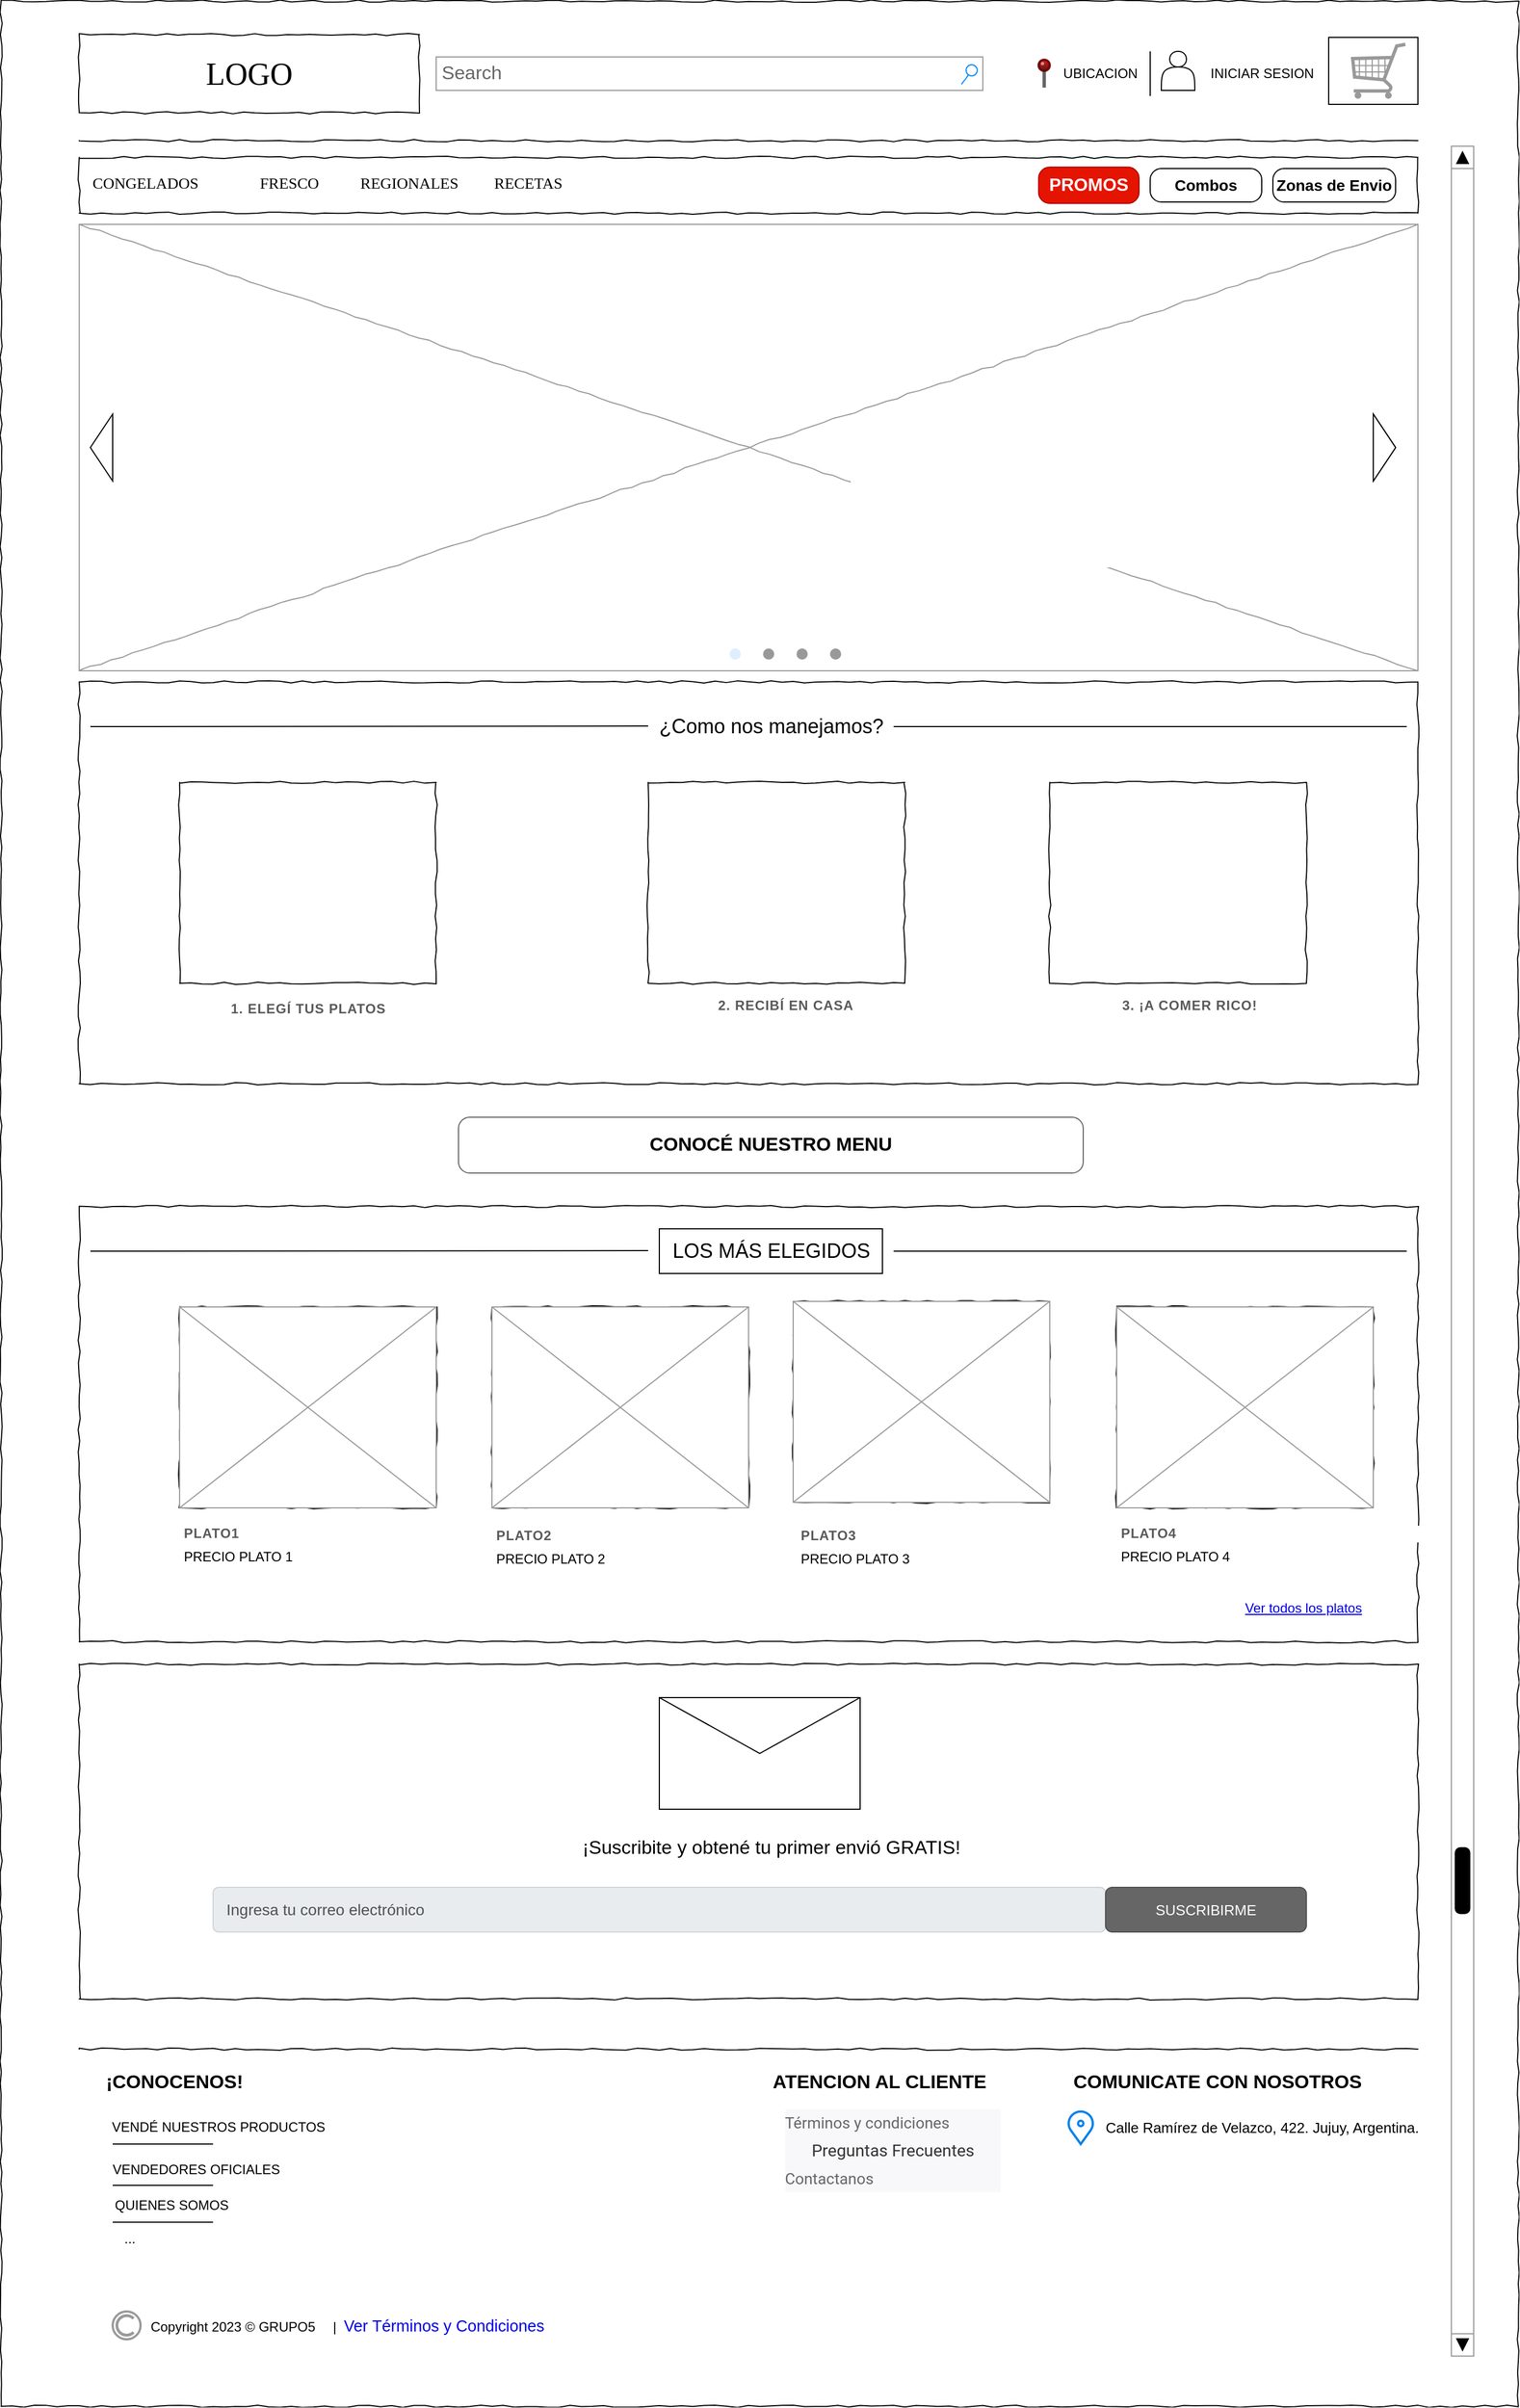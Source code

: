 <mxfile version="21.3.7" type="device">
  <diagram name="Page-1" id="03018318-947c-dd8e-b7a3-06fadd420f32">
    <mxGraphModel dx="6836" dy="3024" grid="1" gridSize="10" guides="1" tooltips="1" connect="1" arrows="1" fold="1" page="1" pageScale="1" pageWidth="1100" pageHeight="850" background="none" math="0" shadow="0">
      <root>
        <mxCell id="0" />
        <mxCell id="1" parent="0" />
        <mxCell id="677b7b8949515195-1" value="" style="whiteSpace=wrap;html=1;rounded=0;shadow=0;labelBackgroundColor=none;strokeColor=#000000;strokeWidth=1;fillColor=none;fontFamily=Verdana;fontSize=12;fontColor=#000000;align=center;comic=1;" parent="1" vertex="1">
          <mxGeometry x="30" y="720" width="1200" height="360" as="geometry" />
        </mxCell>
        <mxCell id="677b7b8949515195-2" value="LOGO" style="whiteSpace=wrap;html=1;rounded=0;shadow=0;labelBackgroundColor=none;strokeWidth=1;fontFamily=Verdana;fontSize=28;align=center;comic=1;" parent="1" vertex="1">
          <mxGeometry x="30" y="140" width="305" height="70" as="geometry" />
        </mxCell>
        <mxCell id="677b7b8949515195-3" value="Search" style="strokeWidth=1;shadow=0;dashed=0;align=center;html=1;shape=mxgraph.mockup.forms.searchBox;strokeColor=#999999;mainText=;strokeColor2=#008cff;fontColor=#666666;fontSize=17;align=left;spacingLeft=3;rounded=0;labelBackgroundColor=none;comic=1;" parent="1" vertex="1">
          <mxGeometry x="350" y="160" width="490" height="30" as="geometry" />
        </mxCell>
        <mxCell id="677b7b8949515195-9" value="" style="line;strokeWidth=1;html=1;rounded=0;shadow=0;labelBackgroundColor=none;fillColor=none;fontFamily=Verdana;fontSize=14;fontColor=#000000;align=center;comic=1;" parent="1" vertex="1">
          <mxGeometry x="30" y="230" width="1200" height="10" as="geometry" />
        </mxCell>
        <mxCell id="677b7b8949515195-10" value="" style="whiteSpace=wrap;html=1;rounded=0;shadow=0;labelBackgroundColor=none;strokeWidth=1;fillColor=none;fontFamily=Verdana;fontSize=12;align=center;comic=1;" parent="1" vertex="1">
          <mxGeometry x="30" y="250" width="1200" height="50" as="geometry" />
        </mxCell>
        <mxCell id="677b7b8949515195-11" value="CONGELADOS" style="text;html=1;points=[];align=left;verticalAlign=top;spacingTop=-4;fontSize=14;fontFamily=Verdana" parent="1" vertex="1">
          <mxGeometry x="40" y="262.5" width="110" height="25" as="geometry" />
        </mxCell>
        <mxCell id="677b7b8949515195-12" value="FRESCO" style="text;html=1;points=[];align=left;verticalAlign=top;spacingTop=-4;fontSize=14;fontFamily=Verdana" parent="1" vertex="1">
          <mxGeometry x="190" y="262.5" width="60" height="20" as="geometry" />
        </mxCell>
        <mxCell id="677b7b8949515195-13" value="REGIONALES" style="text;html=1;points=[];align=left;verticalAlign=top;spacingTop=-4;fontSize=14;fontFamily=Verdana" parent="1" vertex="1">
          <mxGeometry x="280" y="262.5" width="60" height="20" as="geometry" />
        </mxCell>
        <mxCell id="677b7b8949515195-14" value="RECETAS" style="text;html=1;points=[];align=left;verticalAlign=top;spacingTop=-4;fontSize=14;fontFamily=Verdana" parent="1" vertex="1">
          <mxGeometry x="400" y="262.5" width="60" height="20" as="geometry" />
        </mxCell>
        <mxCell id="677b7b8949515195-16" value="" style="verticalLabelPosition=bottom;shadow=0;dashed=0;align=center;html=1;verticalAlign=top;strokeWidth=1;shape=mxgraph.mockup.graphics.simpleIcon;strokeColor=#999999;rounded=0;labelBackgroundColor=none;fontFamily=Verdana;fontSize=14;fontColor=#000000;comic=1;" parent="1" vertex="1">
          <mxGeometry x="30" y="310" width="1200" height="400" as="geometry" />
        </mxCell>
        <mxCell id="677b7b8949515195-26" value="" style="whiteSpace=wrap;html=1;rounded=0;shadow=0;labelBackgroundColor=none;strokeWidth=1;fillColor=none;fontFamily=Verdana;fontSize=12;align=center;comic=1;" parent="1" vertex="1">
          <mxGeometry x="120" y="810" width="230" height="180" as="geometry" />
        </mxCell>
        <mxCell id="N2P7qjRm0vOSXLwIqq0e-2" value="" style="verticalLabelPosition=bottom;shadow=0;dashed=0;align=center;html=1;verticalAlign=top;strokeWidth=1;shape=mxgraph.mockup.misc.shoppingCart;strokeColor=#999999;" vertex="1" parent="1">
          <mxGeometry x="1170" y="147.5" width="50" height="50" as="geometry" />
        </mxCell>
        <mxCell id="N2P7qjRm0vOSXLwIqq0e-4" value="" style="verticalLabelPosition=bottom;shadow=0;dashed=0;align=center;html=1;verticalAlign=top;strokeWidth=1;shape=mxgraph.mockup.navigation.pageControl;fillColor=#999999;strokeColor=#ddeeff;" vertex="1" parent="1">
          <mxGeometry x="613" y="680" width="100" height="30" as="geometry" />
        </mxCell>
        <mxCell id="N2P7qjRm0vOSXLwIqq0e-11" value="" style="shape=actor;whiteSpace=wrap;html=1;" vertex="1" parent="1">
          <mxGeometry x="1000" y="155" width="30" height="35" as="geometry" />
        </mxCell>
        <mxCell id="N2P7qjRm0vOSXLwIqq0e-12" value="" style="endArrow=none;html=1;rounded=0;" edge="1" parent="1">
          <mxGeometry width="50" height="50" relative="1" as="geometry">
            <mxPoint x="990" y="195" as="sourcePoint" />
            <mxPoint x="990" y="155" as="targetPoint" />
          </mxGeometry>
        </mxCell>
        <mxCell id="N2P7qjRm0vOSXLwIqq0e-13" value="" style="verticalLabelPosition=top;shadow=0;dashed=0;align=center;html=1;verticalAlign=bottom;strokeWidth=1;shape=mxgraph.mockup.misc.pin;fillColor2=#dd0000;fillColor3=#440000;strokeColor=#660000;" vertex="1" parent="1">
          <mxGeometry x="890" y="162.5" width="10" height="25" as="geometry" />
        </mxCell>
        <mxCell id="N2P7qjRm0vOSXLwIqq0e-16" value="UBICACION" style="text;html=1;align=center;verticalAlign=middle;resizable=0;points=[];autosize=1;strokeColor=none;fillColor=none;" vertex="1" parent="1">
          <mxGeometry x="900" y="160" width="90" height="30" as="geometry" />
        </mxCell>
        <mxCell id="N2P7qjRm0vOSXLwIqq0e-17" value="INICIAR SESION" style="text;html=1;align=center;verticalAlign=middle;resizable=0;points=[];autosize=1;strokeColor=none;fillColor=none;" vertex="1" parent="1">
          <mxGeometry x="1030" y="160" width="120" height="30" as="geometry" />
        </mxCell>
        <mxCell id="N2P7qjRm0vOSXLwIqq0e-18" value="" style="rounded=0;whiteSpace=wrap;html=1;fillColor=none;" vertex="1" parent="1">
          <mxGeometry x="1150" y="142.5" width="80" height="60" as="geometry" />
        </mxCell>
        <mxCell id="N2P7qjRm0vOSXLwIqq0e-20" value="" style="triangle;whiteSpace=wrap;html=1;" vertex="1" parent="1">
          <mxGeometry x="1190" y="480" width="20" height="60" as="geometry" />
        </mxCell>
        <mxCell id="N2P7qjRm0vOSXLwIqq0e-22" value="" style="triangle;whiteSpace=wrap;html=1;" vertex="1" parent="1">
          <mxGeometry x="1190" y="480" width="20" height="60" as="geometry" />
        </mxCell>
        <mxCell id="N2P7qjRm0vOSXLwIqq0e-23" value="" style="triangle;whiteSpace=wrap;html=1;rotation=-180;" vertex="1" parent="1">
          <mxGeometry x="40" y="480" width="20" height="60" as="geometry" />
        </mxCell>
        <mxCell id="N2P7qjRm0vOSXLwIqq0e-24" value="&lt;font style=&quot;font-size: 16px;&quot;&gt;PROMOS&lt;/font&gt;" style="strokeWidth=1;shadow=0;dashed=0;align=center;html=1;shape=mxgraph.mockup.buttons.button;strokeColor=#B20000;fontColor=#ffffff;mainText=;buttonStyle=round;fontSize=17;fontStyle=1;fillColor=#e51400;whiteSpace=wrap;" vertex="1" parent="1">
          <mxGeometry x="890" y="258.75" width="90" height="32.5" as="geometry" />
        </mxCell>
        <mxCell id="N2P7qjRm0vOSXLwIqq0e-31" value="&lt;font style=&quot;font-size: 14px;&quot; color=&quot;#000000&quot;&gt;Combos&lt;/font&gt;" style="strokeWidth=1;shadow=0;dashed=0;align=center;html=1;shape=mxgraph.mockup.buttons.button;strokeColor=default;fontColor=#ffffff;mainText=;buttonStyle=round;fontSize=17;fontStyle=1;fillColor=default;whiteSpace=wrap;gradientColor=none;" vertex="1" parent="1">
          <mxGeometry x="990" y="260" width="100" height="30" as="geometry" />
        </mxCell>
        <mxCell id="N2P7qjRm0vOSXLwIqq0e-32" value="&lt;font style=&quot;font-size: 14px;&quot; color=&quot;#000000&quot;&gt;Zonas de Envio&lt;/font&gt;" style="strokeWidth=1;shadow=0;dashed=0;align=center;html=1;shape=mxgraph.mockup.buttons.button;strokeColor=default;fontColor=#ffffff;mainText=;buttonStyle=round;fontSize=17;fontStyle=1;fillColor=default;whiteSpace=wrap;gradientColor=none;" vertex="1" parent="1">
          <mxGeometry x="1100" y="260" width="110" height="30" as="geometry" />
        </mxCell>
        <mxCell id="N2P7qjRm0vOSXLwIqq0e-33" value="&lt;font style=&quot;font-size: 18px;&quot;&gt;¿Como nos manejamos?&lt;/font&gt;" style="text;html=1;align=center;verticalAlign=middle;resizable=0;points=[];autosize=1;strokeColor=none;fillColor=none;" vertex="1" parent="1">
          <mxGeometry x="540" y="740" width="220" height="40" as="geometry" />
        </mxCell>
        <mxCell id="N2P7qjRm0vOSXLwIqq0e-34" value="" style="endArrow=none;html=1;rounded=0;" edge="1" parent="1">
          <mxGeometry width="50" height="50" relative="1" as="geometry">
            <mxPoint x="40" y="760" as="sourcePoint" />
            <mxPoint x="540" y="759.5" as="targetPoint" />
          </mxGeometry>
        </mxCell>
        <mxCell id="N2P7qjRm0vOSXLwIqq0e-35" value="" style="endArrow=none;html=1;rounded=0;" edge="1" parent="1">
          <mxGeometry width="50" height="50" relative="1" as="geometry">
            <mxPoint x="760" y="760" as="sourcePoint" />
            <mxPoint x="1220" y="760" as="targetPoint" />
          </mxGeometry>
        </mxCell>
        <mxCell id="N2P7qjRm0vOSXLwIqq0e-36" value="" style="whiteSpace=wrap;html=1;rounded=0;shadow=0;labelBackgroundColor=none;strokeWidth=1;fillColor=none;fontFamily=Verdana;fontSize=12;align=center;comic=1;" vertex="1" parent="1">
          <mxGeometry x="540" y="810" width="230" height="180" as="geometry" />
        </mxCell>
        <mxCell id="N2P7qjRm0vOSXLwIqq0e-37" value="" style="whiteSpace=wrap;html=1;rounded=0;shadow=0;labelBackgroundColor=none;strokeWidth=1;fillColor=none;fontFamily=Verdana;fontSize=12;align=center;comic=1;" vertex="1" parent="1">
          <mxGeometry x="900" y="810" width="230" height="180" as="geometry" />
        </mxCell>
        <mxCell id="N2P7qjRm0vOSXLwIqq0e-38" value="&lt;h5 style=&quot;box-sizing: border-box; color: rgb(88, 89, 91); width: 329.984px; margin-top: 0px; margin-bottom: 0.5em; text-rendering: optimizespeed; font-size: 1em; font-family: Montserrat, sans-serif; line-height: 1.2; letter-spacing: 0.05em; text-transform: uppercase; background-color: rgb(255, 255, 255);&quot; class=&quot;uppercase&quot;&gt;1. ELEGÍ TUS PLATOS&lt;/h5&gt;&lt;div&gt;&lt;br&gt;&lt;/div&gt;" style="text;html=1;align=center;verticalAlign=middle;resizable=0;points=[];autosize=1;strokeColor=none;fillColor=none;" vertex="1" parent="1">
          <mxGeometry x="60" y="998" width="350" height="50" as="geometry" />
        </mxCell>
        <mxCell id="N2P7qjRm0vOSXLwIqq0e-39" value="&lt;h5 style=&quot;box-sizing: border-box; color: rgb(88, 89, 91); width: 329.984px; margin-top: 0px; margin-bottom: 0.5em; text-rendering: optimizespeed; font-size: 1em; font-family: Montserrat, sans-serif; line-height: 1.2; letter-spacing: 0.05em; text-transform: uppercase; background-color: rgb(255, 255, 255);&quot; class=&quot;uppercase&quot;&gt;2. RECIBÍ EN CASA&lt;/h5&gt;" style="text;html=1;align=center;verticalAlign=middle;resizable=0;points=[];autosize=1;strokeColor=none;fillColor=none;" vertex="1" parent="1">
          <mxGeometry x="488" y="998" width="350" height="30" as="geometry" />
        </mxCell>
        <mxCell id="N2P7qjRm0vOSXLwIqq0e-41" value="&lt;h5 style=&quot;box-sizing: border-box; color: rgb(88, 89, 91); width: 329.984px; margin-top: 0px; margin-bottom: 0.5em; text-rendering: optimizespeed; font-size: 1em; font-family: Montserrat, sans-serif; line-height: 1.2; letter-spacing: 0.05em; text-transform: uppercase; background-color: rgb(255, 255, 255);&quot; class=&quot;uppercase&quot;&gt;3. ¡A COMER RICO!&lt;/h5&gt;" style="text;html=1;align=center;verticalAlign=middle;resizable=0;points=[];autosize=1;strokeColor=none;fillColor=none;" vertex="1" parent="1">
          <mxGeometry x="850" y="998" width="350" height="30" as="geometry" />
        </mxCell>
        <mxCell id="N2P7qjRm0vOSXLwIqq0e-42" value="&lt;font color=&quot;#000000&quot;&gt;CONOCÉ NUESTRO MENU&lt;/font&gt;" style="strokeWidth=1;shadow=0;dashed=0;align=center;html=1;shape=mxgraph.mockup.buttons.button;strokeColor=#666666;fontColor=#ffffff;mainText=;buttonStyle=round;fontSize=17;fontStyle=1;fillColor=none;whiteSpace=wrap;" vertex="1" parent="1">
          <mxGeometry x="370" y="1110" width="560" height="50" as="geometry" />
        </mxCell>
        <mxCell id="N2P7qjRm0vOSXLwIqq0e-43" value="" style="whiteSpace=wrap;html=1;rounded=0;shadow=0;labelBackgroundColor=none;strokeColor=#000000;strokeWidth=1;fillColor=none;fontFamily=Verdana;fontSize=12;fontColor=#000000;align=center;comic=1;" vertex="1" parent="1">
          <mxGeometry x="30" y="1190" width="1200" height="390" as="geometry" />
        </mxCell>
        <mxCell id="N2P7qjRm0vOSXLwIqq0e-44" value="" style="whiteSpace=wrap;html=1;rounded=0;shadow=0;labelBackgroundColor=none;strokeWidth=1;fillColor=none;fontFamily=Verdana;fontSize=12;align=center;comic=1;" vertex="1" parent="1">
          <mxGeometry x="120" y="1280" width="230" height="180" as="geometry" />
        </mxCell>
        <mxCell id="N2P7qjRm0vOSXLwIqq0e-45" value="&lt;span style=&quot;font-size: 18px;&quot;&gt;LOS MÁS ELEGIDOS&lt;/span&gt;" style="text;html=1;align=center;verticalAlign=middle;resizable=0;points=[];autosize=1;strokeColor=default;fillColor=none;" vertex="1" parent="1">
          <mxGeometry x="550" y="1210" width="200" height="40" as="geometry" />
        </mxCell>
        <mxCell id="N2P7qjRm0vOSXLwIqq0e-46" value="" style="endArrow=none;html=1;rounded=0;" edge="1" parent="1">
          <mxGeometry width="50" height="50" relative="1" as="geometry">
            <mxPoint x="40" y="1230" as="sourcePoint" />
            <mxPoint x="540" y="1229.5" as="targetPoint" />
          </mxGeometry>
        </mxCell>
        <mxCell id="N2P7qjRm0vOSXLwIqq0e-47" value="" style="endArrow=none;html=1;rounded=0;" edge="1" parent="1">
          <mxGeometry width="50" height="50" relative="1" as="geometry">
            <mxPoint x="760" y="1230" as="sourcePoint" />
            <mxPoint x="1220" y="1230" as="targetPoint" />
          </mxGeometry>
        </mxCell>
        <mxCell id="N2P7qjRm0vOSXLwIqq0e-48" value="" style="whiteSpace=wrap;html=1;rounded=0;shadow=0;labelBackgroundColor=none;strokeWidth=1;fillColor=none;fontFamily=Verdana;fontSize=12;align=center;comic=1;" vertex="1" parent="1">
          <mxGeometry x="400" y="1280" width="230" height="180" as="geometry" />
        </mxCell>
        <mxCell id="N2P7qjRm0vOSXLwIqq0e-49" value="" style="whiteSpace=wrap;html=1;rounded=0;shadow=0;labelBackgroundColor=none;strokeWidth=1;fillColor=none;fontFamily=Verdana;fontSize=12;align=center;comic=1;" vertex="1" parent="1">
          <mxGeometry x="670" y="1275" width="230" height="180" as="geometry" />
        </mxCell>
        <mxCell id="N2P7qjRm0vOSXLwIqq0e-50" value="&lt;h5 style=&quot;text-align: left; box-sizing: border-box; color: rgb(88, 89, 91); width: 329.984px; margin-top: 0px; margin-bottom: 0.5em; text-rendering: optimizespeed; font-size: 1em; font-family: Montserrat, sans-serif; line-height: 1.2; letter-spacing: 0.05em; text-transform: uppercase; background-color: rgb(255, 255, 255);&quot; class=&quot;uppercase&quot;&gt;&lt;span style=&quot;white-space: pre;&quot;&gt;&#x9;&lt;/span&gt;&lt;span style=&quot;white-space: pre;&quot;&gt;&#x9;&lt;/span&gt;PLATO1&lt;/h5&gt;&lt;div style=&quot;text-align: left;&quot;&gt;&lt;span style=&quot;white-space: pre;&quot;&gt;&#x9;&lt;/span&gt;&lt;span style=&quot;white-space: pre;&quot;&gt;&#x9;&lt;/span&gt;PRECIO PLATO 1&lt;br&gt;&lt;/div&gt;" style="text;html=1;align=center;verticalAlign=middle;resizable=0;points=[];autosize=1;strokeColor=none;fillColor=none;" vertex="1" parent="1">
          <mxGeometry x="60" y="1468" width="350" height="50" as="geometry" />
        </mxCell>
        <mxCell id="N2P7qjRm0vOSXLwIqq0e-53" value="" style="whiteSpace=wrap;html=1;rounded=0;shadow=0;labelBackgroundColor=none;strokeWidth=1;fillColor=none;fontFamily=Verdana;fontSize=12;align=center;comic=1;" vertex="1" parent="1">
          <mxGeometry x="960" y="1280" width="230" height="180" as="geometry" />
        </mxCell>
        <UserObject label="Ver todos los platos" link="https://www.draw.io" id="N2P7qjRm0vOSXLwIqq0e-55">
          <mxCell style="text;html=1;strokeColor=none;fillColor=none;whiteSpace=wrap;align=center;verticalAlign=middle;fontColor=#0000EE;fontStyle=4;" vertex="1" parent="1">
            <mxGeometry x="1055" y="1530" width="145" height="40" as="geometry" />
          </mxCell>
        </UserObject>
        <mxCell id="N2P7qjRm0vOSXLwIqq0e-56" value="" style="verticalLabelPosition=bottom;shadow=0;dashed=0;align=center;html=1;verticalAlign=top;strokeWidth=1;shape=mxgraph.mockup.graphics.simpleIcon;strokeColor=#999999;" vertex="1" parent="1">
          <mxGeometry x="120" y="1280" width="230" height="180" as="geometry" />
        </mxCell>
        <mxCell id="N2P7qjRm0vOSXLwIqq0e-57" value="" style="verticalLabelPosition=bottom;shadow=0;dashed=0;align=center;html=1;verticalAlign=top;strokeWidth=1;shape=mxgraph.mockup.graphics.simpleIcon;strokeColor=#999999;" vertex="1" parent="1">
          <mxGeometry x="400" y="1280" width="230" height="180" as="geometry" />
        </mxCell>
        <mxCell id="N2P7qjRm0vOSXLwIqq0e-58" value="" style="verticalLabelPosition=bottom;shadow=0;dashed=0;align=center;html=1;verticalAlign=top;strokeWidth=1;shape=mxgraph.mockup.graphics.simpleIcon;strokeColor=#999999;" vertex="1" parent="1">
          <mxGeometry x="670" y="1275" width="230" height="180" as="geometry" />
        </mxCell>
        <mxCell id="N2P7qjRm0vOSXLwIqq0e-59" value="" style="verticalLabelPosition=bottom;shadow=0;dashed=0;align=center;html=1;verticalAlign=top;strokeWidth=1;shape=mxgraph.mockup.graphics.simpleIcon;strokeColor=#999999;" vertex="1" parent="1">
          <mxGeometry x="960" y="1280" width="230" height="180" as="geometry" />
        </mxCell>
        <mxCell id="N2P7qjRm0vOSXLwIqq0e-61" value="&lt;h5 style=&quot;text-align: left; box-sizing: border-box; color: rgb(88, 89, 91); width: 329.984px; margin-top: 0px; margin-bottom: 0.5em; text-rendering: optimizespeed; font-size: 1em; font-family: Montserrat, sans-serif; line-height: 1.2; letter-spacing: 0.05em; text-transform: uppercase; background-color: rgb(255, 255, 255);&quot; class=&quot;uppercase&quot;&gt;&lt;span style=&quot;white-space: pre;&quot;&gt;&#x9;&lt;/span&gt;&lt;span style=&quot;white-space: pre;&quot;&gt;&#x9;&lt;/span&gt;PLATO2&lt;/h5&gt;&lt;div style=&quot;text-align: left;&quot;&gt;&lt;span style=&quot;white-space: pre;&quot;&gt;&#x9;&lt;/span&gt;&lt;span style=&quot;white-space: pre;&quot;&gt;&#x9;&lt;/span&gt;PRECIO PLATO 2&lt;br&gt;&lt;/div&gt;" style="text;html=1;align=center;verticalAlign=middle;resizable=0;points=[];autosize=1;strokeColor=none;fillColor=none;" vertex="1" parent="1">
          <mxGeometry x="340" y="1470" width="350" height="50" as="geometry" />
        </mxCell>
        <mxCell id="N2P7qjRm0vOSXLwIqq0e-62" value="&lt;h5 style=&quot;text-align: left; box-sizing: border-box; color: rgb(88, 89, 91); width: 329.984px; margin-top: 0px; margin-bottom: 0.5em; text-rendering: optimizespeed; font-size: 1em; font-family: Montserrat, sans-serif; line-height: 1.2; letter-spacing: 0.05em; text-transform: uppercase; background-color: rgb(255, 255, 255);&quot; class=&quot;uppercase&quot;&gt;&lt;span style=&quot;white-space: pre;&quot;&gt;&#x9;&lt;/span&gt;&lt;span style=&quot;white-space: pre;&quot;&gt;&#x9;&lt;/span&gt;PLATO3&lt;/h5&gt;&lt;div style=&quot;text-align: left;&quot;&gt;&lt;span style=&quot;white-space: pre;&quot;&gt;&#x9;&lt;/span&gt;&lt;span style=&quot;white-space: pre;&quot;&gt;&#x9;&lt;/span&gt;PRECIO PLATO 3&lt;br&gt;&lt;/div&gt;" style="text;html=1;align=center;verticalAlign=middle;resizable=0;points=[];autosize=1;strokeColor=none;fillColor=none;" vertex="1" parent="1">
          <mxGeometry x="613" y="1470" width="350" height="50" as="geometry" />
        </mxCell>
        <mxCell id="N2P7qjRm0vOSXLwIqq0e-63" value="&lt;h5 style=&quot;text-align: left; box-sizing: border-box; color: rgb(88, 89, 91); width: 329.984px; margin-top: 0px; margin-bottom: 0.5em; text-rendering: optimizespeed; font-size: 1em; font-family: Montserrat, sans-serif; line-height: 1.2; letter-spacing: 0.05em; text-transform: uppercase; background-color: rgb(255, 255, 255);&quot; class=&quot;uppercase&quot;&gt;&lt;span style=&quot;white-space: pre;&quot;&gt;&#x9;&lt;/span&gt;&lt;span style=&quot;white-space: pre;&quot;&gt;&#x9;&lt;/span&gt;PLATO4&lt;/h5&gt;&lt;div style=&quot;text-align: left;&quot;&gt;&lt;span style=&quot;white-space: pre;&quot;&gt;&#x9;&lt;/span&gt;&lt;span style=&quot;white-space: pre;&quot;&gt;&#x9;&lt;/span&gt;PRECIO PLATO 4&lt;br&gt;&lt;/div&gt;" style="text;html=1;align=center;verticalAlign=middle;resizable=0;points=[];autosize=1;strokeColor=none;fillColor=none;" vertex="1" parent="1">
          <mxGeometry x="900" y="1468" width="350" height="50" as="geometry" />
        </mxCell>
        <mxCell id="N2P7qjRm0vOSXLwIqq0e-64" value="" style="whiteSpace=wrap;html=1;rounded=0;shadow=0;labelBackgroundColor=none;strokeColor=#000000;strokeWidth=1;fillColor=none;fontFamily=Verdana;fontSize=12;fontColor=#000000;align=center;comic=1;" vertex="1" parent="1">
          <mxGeometry x="30" y="1600" width="1200" height="300" as="geometry" />
        </mxCell>
        <mxCell id="N2P7qjRm0vOSXLwIqq0e-65" value="" style="shape=message;html=1;html=1;outlineConnect=0;labelPosition=center;verticalLabelPosition=bottom;align=center;verticalAlign=top;" vertex="1" parent="1">
          <mxGeometry x="550" y="1630" width="180" height="100" as="geometry" />
        </mxCell>
        <mxCell id="N2P7qjRm0vOSXLwIqq0e-66" value="&lt;font style=&quot;font-size: 17px;&quot;&gt;¡Suscribite y obtené tu primer envió GRATIS!&lt;/font&gt;" style="text;html=1;align=center;verticalAlign=middle;resizable=0;points=[];autosize=1;strokeColor=none;fillColor=none;" vertex="1" parent="1">
          <mxGeometry x="470" y="1750" width="360" height="30" as="geometry" />
        </mxCell>
        <mxCell id="N2P7qjRm0vOSXLwIqq0e-67" value="Ingresa tu correo electrónico" style="html=1;shadow=0;dashed=0;shape=mxgraph.bootstrap.rrect;rSize=5;strokeColor=#CED4DA;strokeWidth=1;fillColor=#E9ECEF;fontColor=#505050;whiteSpace=wrap;align=left;verticalAlign=middle;spacingLeft=10;fontSize=14;" vertex="1" parent="1">
          <mxGeometry x="150" y="1800" width="800" height="40" as="geometry" />
        </mxCell>
        <mxCell id="N2P7qjRm0vOSXLwIqq0e-68" value="&lt;font style=&quot;font-size: 13px;&quot;&gt;SUSCRIBIRME&lt;/font&gt;" style="rounded=1;html=1;shadow=0;dashed=0;whiteSpace=wrap;fontSize=10;fillColor=#666666;align=center;strokeColor=#4D4D4D;fontColor=#ffffff;" vertex="1" parent="1">
          <mxGeometry x="950" y="1800" width="180" height="40" as="geometry" />
        </mxCell>
        <mxCell id="N2P7qjRm0vOSXLwIqq0e-69" value="" style="line;strokeWidth=1;html=1;rounded=0;shadow=0;labelBackgroundColor=none;fillColor=none;fontFamily=Verdana;fontSize=14;fontColor=#000000;align=center;comic=1;" vertex="1" parent="1">
          <mxGeometry x="30" y="1940" width="1200" height="10" as="geometry" />
        </mxCell>
        <mxCell id="N2P7qjRm0vOSXLwIqq0e-70" value="&lt;font style=&quot;font-size: 17px;&quot;&gt;&lt;b&gt;ATENCION AL CLIENTE&lt;/b&gt;&lt;/font&gt;" style="text;html=1;align=center;verticalAlign=middle;resizable=0;points=[];autosize=1;strokeColor=none;fillColor=none;" vertex="1" parent="1">
          <mxGeometry x="642.25" y="1960" width="210" height="30" as="geometry" />
        </mxCell>
        <mxCell id="N2P7qjRm0vOSXLwIqq0e-71" value="&lt;ul style=&quot;box-sizing: border-box; padding-left: 0px; margin-top: 0px; margin-bottom: 0px; display: flex; -webkit-box-orient: vertical; flex-direction: column; -webkit-box-direction: normal; list-style-type: none; font-family: Roboto, sans-serif; font-size: 15px; text-align: start; background-color: rgb(248, 248, 250);&quot; class=&quot;vtex-menu-2-x-menuContainer list flex pl0 mv0 flex-column&quot;&gt;&lt;li style=&quot;box-sizing: border-box; list-style-type: none;&quot; class=&quot;vtex-menu-2-x-menuItem vtex-menu-2-x-menuItem--item-menu-footer list vtex-menu-2-x-menuItem vtex-menu-2-x-menuItem--item-menu-footer vtex-menu-2-x-menuItem--isClosed vtex-menu-2-x-menuItem--item-menu-footer--isClosed&quot;&gt;&lt;div style=&quot;box-sizing: border-box; padding-top: 0.25rem; padding-bottom: 0.25rem; margin-left: 0px; margin-right: 1.5rem;&quot; class=&quot;vtex-menu-2-x-styledLinkContainer vtex-menu-2-x-styledLinkContainer--item-menu-footer mh6 pv2&quot;&gt;&lt;a style=&quot;background-color: transparent; box-sizing: border-box; color: rgb(63, 63, 64); text-decoration-line: none; letter-spacing: 0px;&quot; class=&quot;vtex-menu-2-x-styledLink vtex-menu-2-x-styledLink--item-menu-footer no-underline pointer t-body c-on-base pointer&quot; rel=&quot;nofollow noopener&quot; title=&quot;Términos y condiciones&quot; id=&quot;menu-item-terminos&quot; href=&quot;https://www.thefoodmarket.com.ar/terminos-y-condiciones&quot;&gt;&lt;div style=&quot;box-sizing: border-box; display: flex; -webkit-box-pack: justify; justify-content: space-between; font-size: 14px; line-height: 16px; color: rgb(102, 102, 102);&quot; class=&quot;vtex-menu-2-x-styledLinkContent vtex-menu-2-x-styledLinkContent--item-menu-footer flex justify-between nowrap&quot;&gt;Términos y condiciones&lt;/div&gt;&lt;/a&gt;&lt;/div&gt;&lt;/li&gt;&lt;li style=&quot;box-sizing: border-box; list-style-type: none;&quot; class=&quot;vtex-menu-2-x-menuItem vtex-menu-2-x-menuItem--MenuItemMobile list vtex-menu-2-x-menuItem vtex-menu-2-x-menuItem--MenuItemMobile vtex-menu-2-x-menuItem--isClosed vtex-menu-2-x-menuItem--MenuItemMobile--isClosed&quot;&gt;&lt;div style=&quot;box-sizing: border-box; padding-top: 0.25rem; padding-bottom: 0.25rem; margin-left: 1.5rem; margin-right: 1.5rem;&quot; class=&quot;vtex-menu-2-x-styledLinkContainer vtex-menu-2-x-styledLinkContainer--MenuItemMobile mh6 pv2&quot;&gt;&lt;a style=&quot;background-color: transparent; box-sizing: border-box; color: rgb(63, 63, 64); text-decoration-line: none; letter-spacing: 0px;&quot; class=&quot;vtex-menu-2-x-styledLink vtex-menu-2-x-styledLink--MenuItemMobile no-underline pointer t-body c-on-base pointer&quot; title=&quot;Preguntas Frecuentes&quot; id=&quot;menu-item-preguntas-frecuentes&quot; href=&quot;https://www.thefoodmarket.com.ar/preguntas-frecuentes&quot;&gt;&lt;div style=&quot;box-sizing: border-box; display: flex; -webkit-box-pack: justify; justify-content: space-between; line-height: 18px; color: rgb(51, 51, 51);&quot; class=&quot;vtex-menu-2-x-styledLinkContent vtex-menu-2-x-styledLinkContent--MenuItemMobile flex justify-between nowrap&quot;&gt;Preguntas Frecuentes&lt;/div&gt;&lt;/a&gt;&lt;/div&gt;&lt;/li&gt;&lt;li style=&quot;box-sizing: border-box; list-style-type: none;&quot; class=&quot;vtex-menu-2-x-menuItem vtex-menu-2-x-menuItem--item-menu-footer list vtex-menu-2-x-menuItem vtex-menu-2-x-menuItem--item-menu-footer vtex-menu-2-x-menuItem--isClosed vtex-menu-2-x-menuItem--item-menu-footer--isClosed&quot;&gt;&lt;div style=&quot;box-sizing: border-box; padding-top: 0.25rem; padding-bottom: 0.25rem; margin-left: 0px; margin-right: 1.5rem;&quot; class=&quot;vtex-menu-2-x-styledLinkContainer vtex-menu-2-x-styledLinkContainer--item-menu-footer mh6 pv2&quot;&gt;&lt;a style=&quot;background-color: transparent; box-sizing: border-box; color: rgb(63, 63, 64); text-decoration-line: none; letter-spacing: 0px;&quot; class=&quot;vtex-menu-2-x-styledLink vtex-menu-2-x-styledLink--item-menu-footer no-underline pointer t-body c-on-base pointer&quot; rel=&quot;nofollow noopener&quot; title=&quot;Contactanos&quot; id=&quot;menu-item-contacto&quot; href=&quot;https://www.thefoodmarket.com.ar/contacto&quot;&gt;&lt;div style=&quot;box-sizing: border-box; display: flex; -webkit-box-pack: justify; justify-content: space-between; font-size: 14px; line-height: 16px; color: rgb(102, 102, 102);&quot; class=&quot;vtex-menu-2-x-styledLinkContent vtex-menu-2-x-styledLinkContent--item-menu-footer flex justify-between nowrap&quot;&gt;Contactanos&lt;/div&gt;&lt;/a&gt;&lt;/div&gt;&lt;/li&gt;&lt;/ul&gt;" style="text;html=1;align=center;verticalAlign=middle;resizable=0;points=[];autosize=1;strokeColor=none;fillColor=none;" vertex="1" parent="1">
          <mxGeometry x="649.25" y="1990" width="220" height="90" as="geometry" />
        </mxCell>
        <mxCell id="N2P7qjRm0vOSXLwIqq0e-73" value="&lt;font style=&quot;font-size: 17px;&quot;&gt;&lt;b&gt;COMUNICATE CON NOSOTROS&lt;/b&gt;&lt;/font&gt;" style="text;html=1;align=center;verticalAlign=middle;resizable=0;points=[];autosize=1;strokeColor=none;fillColor=none;" vertex="1" parent="1">
          <mxGeometry x="910" y="1960" width="280" height="30" as="geometry" />
        </mxCell>
        <mxCell id="N2P7qjRm0vOSXLwIqq0e-77" value="" style="strokeColor=#999999;verticalLabelPosition=bottom;shadow=0;dashed=0;verticalAlign=top;strokeWidth=2;html=1;shape=mxgraph.mockup.misc.copyrightIcon;" vertex="1" parent="1">
          <mxGeometry x="60" y="2180" width="25" height="25" as="geometry" />
        </mxCell>
        <mxCell id="N2P7qjRm0vOSXLwIqq0e-78" value="" style="html=1;verticalLabelPosition=bottom;align=center;labelBackgroundColor=#ffffff;verticalAlign=top;strokeWidth=2;strokeColor=#0080F0;shadow=0;dashed=0;shape=mxgraph.ios7.icons.location;" vertex="1" parent="1">
          <mxGeometry x="915.75" y="2000" width="24" height="30" as="geometry" />
        </mxCell>
        <mxCell id="N2P7qjRm0vOSXLwIqq0e-79" value="Calle Ramírez de Velazco, 422. Jujuy, Argentina." style="text;html=1;align=center;verticalAlign=middle;resizable=0;points=[];autosize=1;strokeColor=none;fillColor=none;fontSize=13;" vertex="1" parent="1">
          <mxGeometry x="939.75" y="2000" width="300" height="30" as="geometry" />
        </mxCell>
        <mxCell id="N2P7qjRm0vOSXLwIqq0e-80" value="" style="shape=image;html=1;verticalAlign=top;verticalLabelPosition=bottom;labelBackgroundColor=#ffffff;imageAspect=0;aspect=fixed;image=https://cdn3.iconfinder.com/data/icons/picons-social/57/46-facebook-128.png" vertex="1" parent="1">
          <mxGeometry x="915.75" y="2040" width="28" height="28" as="geometry" />
        </mxCell>
        <mxCell id="N2P7qjRm0vOSXLwIqq0e-81" value="" style="shape=image;html=1;verticalAlign=top;verticalLabelPosition=bottom;labelBackgroundColor=#ffffff;imageAspect=0;aspect=fixed;image=https://cdn1.iconfinder.com/data/icons/social-media-circle-7/512/Circled_Instagram_svg-128.png" vertex="1" parent="1">
          <mxGeometry x="952" y="2040" width="28" height="28" as="geometry" />
        </mxCell>
        <mxCell id="N2P7qjRm0vOSXLwIqq0e-82" value="" style="shape=image;html=1;verticalAlign=top;verticalLabelPosition=bottom;labelBackgroundColor=#ffffff;imageAspect=0;aspect=fixed;image=https://cdn2.iconfinder.com/data/icons/social-media-2421/512/TikTok-128.png" vertex="1" parent="1">
          <mxGeometry x="990" y="2040" width="28" height="28" as="geometry" />
        </mxCell>
        <mxCell id="N2P7qjRm0vOSXLwIqq0e-84" value="&lt;span style=&quot;font-size: 17px;&quot;&gt;&lt;b&gt;¡CONOCENOS!&lt;/b&gt;&lt;/span&gt;" style="text;html=1;align=center;verticalAlign=middle;resizable=0;points=[];autosize=1;strokeColor=none;fillColor=none;" vertex="1" parent="1">
          <mxGeometry x="40" y="1960" width="150" height="30" as="geometry" />
        </mxCell>
        <mxCell id="N2P7qjRm0vOSXLwIqq0e-85" value="VENDÉ NUESTROS PRODUCTOS" style="text;html=1;strokeColor=none;fillColor=none;align=center;verticalAlign=middle;whiteSpace=wrap;rounded=0;" vertex="1" parent="1">
          <mxGeometry x="50" y="2000" width="210" height="30" as="geometry" />
        </mxCell>
        <mxCell id="N2P7qjRm0vOSXLwIqq0e-86" value="" style="endArrow=none;html=1;rounded=0;" edge="1" parent="1">
          <mxGeometry width="50" height="50" relative="1" as="geometry">
            <mxPoint x="60" y="2030" as="sourcePoint" />
            <mxPoint x="150" y="2030" as="targetPoint" />
          </mxGeometry>
        </mxCell>
        <mxCell id="N2P7qjRm0vOSXLwIqq0e-87" value="VENDEDORES OFICIALES" style="text;html=1;strokeColor=none;fillColor=none;align=center;verticalAlign=middle;whiteSpace=wrap;rounded=0;" vertex="1" parent="1">
          <mxGeometry x="50" y="2038" width="170" height="30" as="geometry" />
        </mxCell>
        <mxCell id="N2P7qjRm0vOSXLwIqq0e-88" value="" style="endArrow=none;html=1;rounded=0;" edge="1" parent="1">
          <mxGeometry width="50" height="50" relative="1" as="geometry">
            <mxPoint x="60" y="2067" as="sourcePoint" />
            <mxPoint x="150" y="2067" as="targetPoint" />
          </mxGeometry>
        </mxCell>
        <mxCell id="N2P7qjRm0vOSXLwIqq0e-90" value="" style="endArrow=none;html=1;rounded=0;" edge="1" parent="1">
          <mxGeometry width="50" height="50" relative="1" as="geometry">
            <mxPoint x="60" y="2100" as="sourcePoint" />
            <mxPoint x="150" y="2100" as="targetPoint" />
          </mxGeometry>
        </mxCell>
        <mxCell id="N2P7qjRm0vOSXLwIqq0e-91" value="..." style="text;html=1;align=center;verticalAlign=middle;resizable=0;points=[];autosize=1;strokeColor=none;fillColor=none;" vertex="1" parent="1">
          <mxGeometry x="60" y="2100" width="30" height="30" as="geometry" />
        </mxCell>
        <mxCell id="N2P7qjRm0vOSXLwIqq0e-92" value="QUIENES SOMOS" style="text;html=1;strokeColor=none;fillColor=none;align=left;verticalAlign=middle;whiteSpace=wrap;rounded=0;" vertex="1" parent="1">
          <mxGeometry x="60" y="2070" width="170" height="30" as="geometry" />
        </mxCell>
        <mxCell id="N2P7qjRm0vOSXLwIqq0e-93" value="Copyright 2023 © GRUPO5&lt;span style=&quot;white-space: pre;&quot;&gt;&#x9;&lt;/span&gt; |&amp;nbsp;&amp;nbsp;&lt;a style=&quot;box-sizing: border-box; touch-action: manipulation; text-decoration-line: none; font-family: Montserrat, sans-serif; font-size: 14.4px; text-align: start;&quot; href=&quot;https://simpleat.com.ar/terminos-y-condiciones/&quot;&gt;Ver Términos y Condiciones&lt;/a&gt;" style="text;html=1;align=center;verticalAlign=middle;resizable=0;points=[];autosize=1;strokeColor=none;fillColor=none;" vertex="1" parent="1">
          <mxGeometry x="80" y="2177.5" width="380" height="30" as="geometry" />
        </mxCell>
        <mxCell id="N2P7qjRm0vOSXLwIqq0e-94" value="" style="whiteSpace=wrap;html=1;rounded=0;shadow=0;labelBackgroundColor=none;strokeColor=#000000;strokeWidth=1;fillColor=none;fontFamily=Verdana;fontSize=12;fontColor=#000000;align=center;comic=1;" vertex="1" parent="1">
          <mxGeometry x="-40" y="110" width="1360" height="2155" as="geometry" />
        </mxCell>
        <mxCell id="N2P7qjRm0vOSXLwIqq0e-95" value="" style="verticalLabelPosition=bottom;shadow=0;dashed=0;align=center;html=1;verticalAlign=top;strokeWidth=1;shape=mxgraph.mockup.navigation.scrollBar;strokeColor=#999999;barPos=20;fillColor2=#000000;strokeColor2=none;direction=north;" vertex="1" parent="1">
          <mxGeometry x="1260" y="240" width="20" height="1980" as="geometry" />
        </mxCell>
      </root>
    </mxGraphModel>
  </diagram>
</mxfile>
